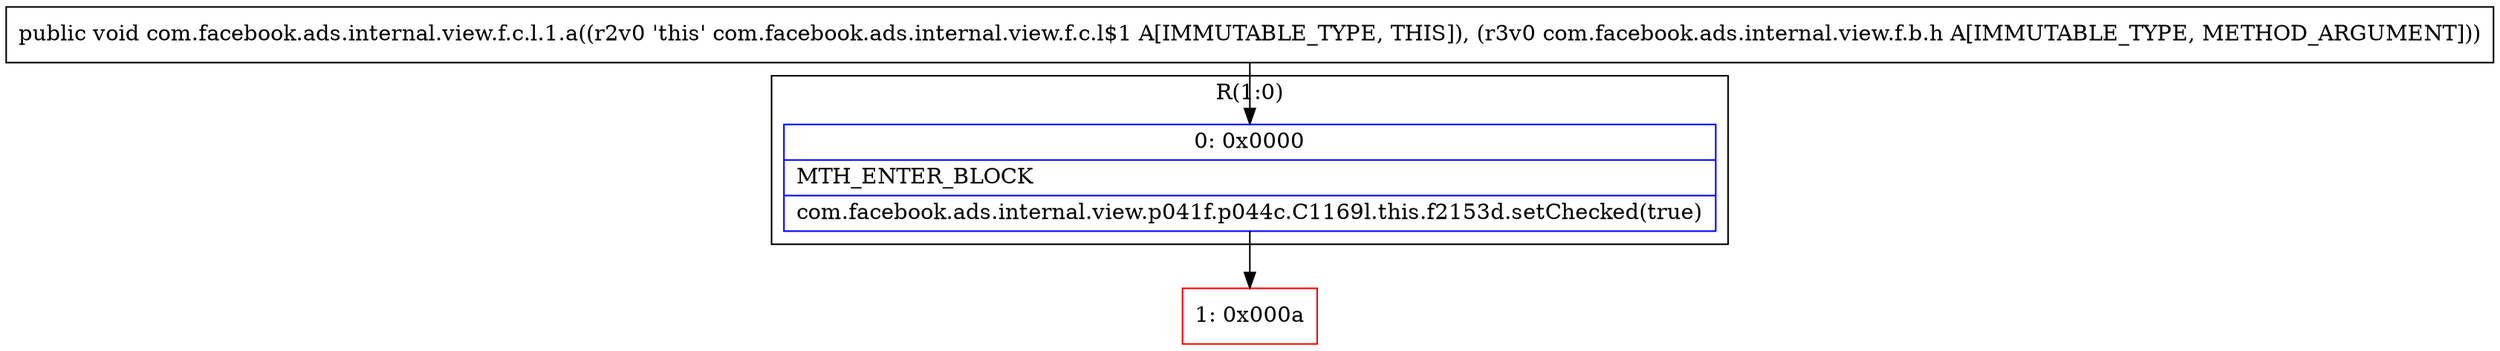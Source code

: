 digraph "CFG forcom.facebook.ads.internal.view.f.c.l.1.a(Lcom\/facebook\/ads\/internal\/view\/f\/b\/h;)V" {
subgraph cluster_Region_1598335133 {
label = "R(1:0)";
node [shape=record,color=blue];
Node_0 [shape=record,label="{0\:\ 0x0000|MTH_ENTER_BLOCK\l|com.facebook.ads.internal.view.p041f.p044c.C1169l.this.f2153d.setChecked(true)\l}"];
}
Node_1 [shape=record,color=red,label="{1\:\ 0x000a}"];
MethodNode[shape=record,label="{public void com.facebook.ads.internal.view.f.c.l.1.a((r2v0 'this' com.facebook.ads.internal.view.f.c.l$1 A[IMMUTABLE_TYPE, THIS]), (r3v0 com.facebook.ads.internal.view.f.b.h A[IMMUTABLE_TYPE, METHOD_ARGUMENT])) }"];
MethodNode -> Node_0;
Node_0 -> Node_1;
}

